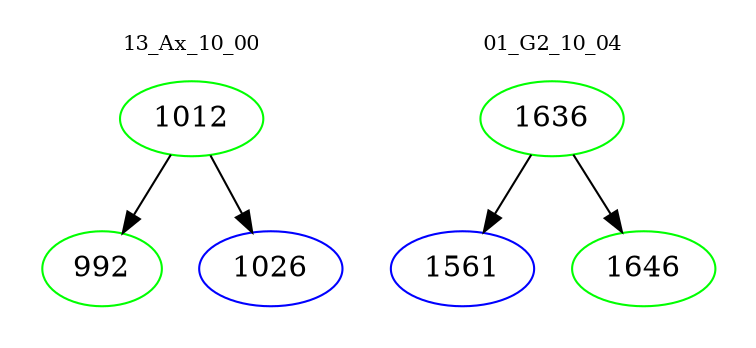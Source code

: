digraph{
subgraph cluster_0 {
color = white
label = "13_Ax_10_00";
fontsize=10;
T0_1012 [label="1012", color="green"]
T0_1012 -> T0_992 [color="black"]
T0_992 [label="992", color="green"]
T0_1012 -> T0_1026 [color="black"]
T0_1026 [label="1026", color="blue"]
}
subgraph cluster_1 {
color = white
label = "01_G2_10_04";
fontsize=10;
T1_1636 [label="1636", color="green"]
T1_1636 -> T1_1561 [color="black"]
T1_1561 [label="1561", color="blue"]
T1_1636 -> T1_1646 [color="black"]
T1_1646 [label="1646", color="green"]
}
}
